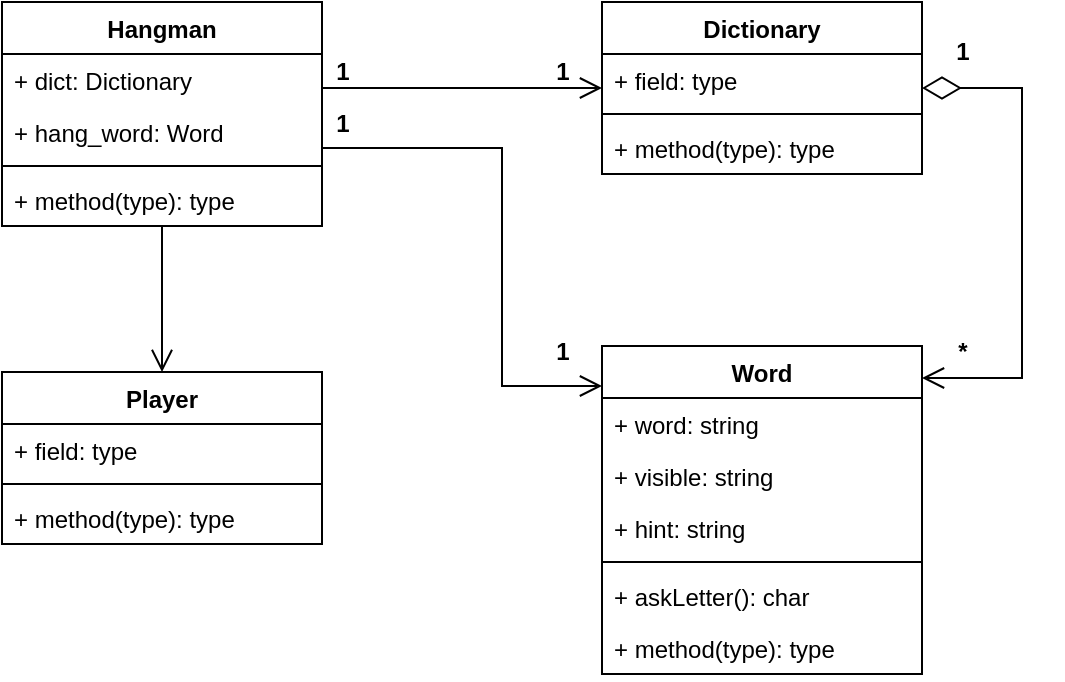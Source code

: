 <mxfile version="24.1.0" type="device">
  <diagram name="Page-1" id="10_Gev7x4xv1tYLD2QLf">
    <mxGraphModel dx="600" dy="360" grid="1" gridSize="10" guides="1" tooltips="1" connect="1" arrows="1" fold="1" page="1" pageScale="1" pageWidth="850" pageHeight="1100" math="0" shadow="0">
      <root>
        <mxCell id="0" />
        <mxCell id="1" parent="0" />
        <mxCell id="F6tMDmB11z7KpqI9aOrf-5" value="Word" style="swimlane;fontStyle=1;align=center;verticalAlign=top;childLayout=stackLayout;horizontal=1;startSize=26;horizontalStack=0;resizeParent=1;resizeParentMax=0;resizeLast=0;collapsible=1;marginBottom=0;whiteSpace=wrap;html=1;" vertex="1" parent="1">
          <mxGeometry x="610" y="310" width="160" height="164" as="geometry">
            <mxRectangle x="290" y="60" width="100" height="30" as="alternateBounds" />
          </mxGeometry>
        </mxCell>
        <mxCell id="F6tMDmB11z7KpqI9aOrf-27" value="+ word: string" style="text;strokeColor=none;fillColor=none;align=left;verticalAlign=top;spacingLeft=4;spacingRight=4;overflow=hidden;rotatable=0;points=[[0,0.5],[1,0.5]];portConstraint=eastwest;whiteSpace=wrap;html=1;" vertex="1" parent="F6tMDmB11z7KpqI9aOrf-5">
          <mxGeometry y="26" width="160" height="26" as="geometry" />
        </mxCell>
        <mxCell id="F6tMDmB11z7KpqI9aOrf-63" value="+ visible: string" style="text;strokeColor=none;fillColor=none;align=left;verticalAlign=top;spacingLeft=4;spacingRight=4;overflow=hidden;rotatable=0;points=[[0,0.5],[1,0.5]];portConstraint=eastwest;whiteSpace=wrap;html=1;" vertex="1" parent="F6tMDmB11z7KpqI9aOrf-5">
          <mxGeometry y="52" width="160" height="26" as="geometry" />
        </mxCell>
        <mxCell id="F6tMDmB11z7KpqI9aOrf-62" value="+ hint: string" style="text;strokeColor=none;fillColor=none;align=left;verticalAlign=top;spacingLeft=4;spacingRight=4;overflow=hidden;rotatable=0;points=[[0,0.5],[1,0.5]];portConstraint=eastwest;whiteSpace=wrap;html=1;" vertex="1" parent="F6tMDmB11z7KpqI9aOrf-5">
          <mxGeometry y="78" width="160" height="26" as="geometry" />
        </mxCell>
        <mxCell id="F6tMDmB11z7KpqI9aOrf-7" value="" style="line;strokeWidth=1;fillColor=none;align=left;verticalAlign=middle;spacingTop=-1;spacingLeft=3;spacingRight=3;rotatable=0;labelPosition=right;points=[];portConstraint=eastwest;strokeColor=inherit;" vertex="1" parent="F6tMDmB11z7KpqI9aOrf-5">
          <mxGeometry y="104" width="160" height="8" as="geometry" />
        </mxCell>
        <mxCell id="F6tMDmB11z7KpqI9aOrf-8" value="+ askLetter(): char" style="text;strokeColor=none;fillColor=none;align=left;verticalAlign=top;spacingLeft=4;spacingRight=4;overflow=hidden;rotatable=0;points=[[0,0.5],[1,0.5]];portConstraint=eastwest;whiteSpace=wrap;html=1;" vertex="1" parent="F6tMDmB11z7KpqI9aOrf-5">
          <mxGeometry y="112" width="160" height="26" as="geometry" />
        </mxCell>
        <mxCell id="F6tMDmB11z7KpqI9aOrf-29" value="+ method(type): type" style="text;strokeColor=none;fillColor=none;align=left;verticalAlign=top;spacingLeft=4;spacingRight=4;overflow=hidden;rotatable=0;points=[[0,0.5],[1,0.5]];portConstraint=eastwest;whiteSpace=wrap;html=1;" vertex="1" parent="F6tMDmB11z7KpqI9aOrf-5">
          <mxGeometry y="138" width="160" height="26" as="geometry" />
        </mxCell>
        <mxCell id="F6tMDmB11z7KpqI9aOrf-45" style="edgeStyle=orthogonalEdgeStyle;rounded=0;orthogonalLoop=1;jettySize=auto;html=1;endArrow=open;endFill=0;endSize=9;" edge="1" parent="1" source="F6tMDmB11z7KpqI9aOrf-37" target="F6tMDmB11z7KpqI9aOrf-41">
          <mxGeometry relative="1" as="geometry">
            <Array as="points">
              <mxPoint x="510" y="181" />
              <mxPoint x="510" y="181" />
            </Array>
          </mxGeometry>
        </mxCell>
        <mxCell id="F6tMDmB11z7KpqI9aOrf-37" value="Hangman" style="swimlane;fontStyle=1;align=center;verticalAlign=top;childLayout=stackLayout;horizontal=1;startSize=26;horizontalStack=0;resizeParent=1;resizeParentMax=0;resizeLast=0;collapsible=1;marginBottom=0;whiteSpace=wrap;html=1;" vertex="1" parent="1">
          <mxGeometry x="310" y="138" width="160" height="112" as="geometry" />
        </mxCell>
        <mxCell id="F6tMDmB11z7KpqI9aOrf-38" value="+ dict: Dictionary" style="text;strokeColor=none;fillColor=none;align=left;verticalAlign=top;spacingLeft=4;spacingRight=4;overflow=hidden;rotatable=0;points=[[0,0.5],[1,0.5]];portConstraint=eastwest;whiteSpace=wrap;html=1;" vertex="1" parent="F6tMDmB11z7KpqI9aOrf-37">
          <mxGeometry y="26" width="160" height="26" as="geometry" />
        </mxCell>
        <mxCell id="F6tMDmB11z7KpqI9aOrf-61" value="+ hang_word: Word" style="text;strokeColor=none;fillColor=none;align=left;verticalAlign=top;spacingLeft=4;spacingRight=4;overflow=hidden;rotatable=0;points=[[0,0.5],[1,0.5]];portConstraint=eastwest;whiteSpace=wrap;html=1;" vertex="1" parent="F6tMDmB11z7KpqI9aOrf-37">
          <mxGeometry y="52" width="160" height="26" as="geometry" />
        </mxCell>
        <mxCell id="F6tMDmB11z7KpqI9aOrf-39" value="" style="line;strokeWidth=1;fillColor=none;align=left;verticalAlign=middle;spacingTop=-1;spacingLeft=3;spacingRight=3;rotatable=0;labelPosition=right;points=[];portConstraint=eastwest;strokeColor=inherit;" vertex="1" parent="F6tMDmB11z7KpqI9aOrf-37">
          <mxGeometry y="78" width="160" height="8" as="geometry" />
        </mxCell>
        <mxCell id="F6tMDmB11z7KpqI9aOrf-40" value="+ method(type): type" style="text;strokeColor=none;fillColor=none;align=left;verticalAlign=top;spacingLeft=4;spacingRight=4;overflow=hidden;rotatable=0;points=[[0,0.5],[1,0.5]];portConstraint=eastwest;whiteSpace=wrap;html=1;" vertex="1" parent="F6tMDmB11z7KpqI9aOrf-37">
          <mxGeometry y="86" width="160" height="26" as="geometry" />
        </mxCell>
        <mxCell id="F6tMDmB11z7KpqI9aOrf-46" style="edgeStyle=orthogonalEdgeStyle;rounded=0;orthogonalLoop=1;jettySize=auto;html=1;endArrow=open;endFill=0;startArrow=diamondThin;startFill=0;startSize=17;endSize=9;" edge="1" parent="1" source="F6tMDmB11z7KpqI9aOrf-41" target="F6tMDmB11z7KpqI9aOrf-5">
          <mxGeometry relative="1" as="geometry">
            <mxPoint x="790" y="179.999" as="sourcePoint" />
            <mxPoint x="700" y="300" as="targetPoint" />
            <Array as="points">
              <mxPoint x="820" y="181" />
              <mxPoint x="820" y="326" />
            </Array>
          </mxGeometry>
        </mxCell>
        <mxCell id="F6tMDmB11z7KpqI9aOrf-41" value="Dictionary" style="swimlane;fontStyle=1;align=center;verticalAlign=top;childLayout=stackLayout;horizontal=1;startSize=26;horizontalStack=0;resizeParent=1;resizeParentMax=0;resizeLast=0;collapsible=1;marginBottom=0;whiteSpace=wrap;html=1;" vertex="1" parent="1">
          <mxGeometry x="610" y="138" width="160" height="86" as="geometry" />
        </mxCell>
        <mxCell id="F6tMDmB11z7KpqI9aOrf-42" value="+ field: type" style="text;strokeColor=none;fillColor=none;align=left;verticalAlign=top;spacingLeft=4;spacingRight=4;overflow=hidden;rotatable=0;points=[[0,0.5],[1,0.5]];portConstraint=eastwest;whiteSpace=wrap;html=1;" vertex="1" parent="F6tMDmB11z7KpqI9aOrf-41">
          <mxGeometry y="26" width="160" height="26" as="geometry" />
        </mxCell>
        <mxCell id="F6tMDmB11z7KpqI9aOrf-43" value="" style="line;strokeWidth=1;fillColor=none;align=left;verticalAlign=middle;spacingTop=-1;spacingLeft=3;spacingRight=3;rotatable=0;labelPosition=right;points=[];portConstraint=eastwest;strokeColor=inherit;" vertex="1" parent="F6tMDmB11z7KpqI9aOrf-41">
          <mxGeometry y="52" width="160" height="8" as="geometry" />
        </mxCell>
        <mxCell id="F6tMDmB11z7KpqI9aOrf-44" value="+ method(type): type" style="text;strokeColor=none;fillColor=none;align=left;verticalAlign=top;spacingLeft=4;spacingRight=4;overflow=hidden;rotatable=0;points=[[0,0.5],[1,0.5]];portConstraint=eastwest;whiteSpace=wrap;html=1;" vertex="1" parent="F6tMDmB11z7KpqI9aOrf-41">
          <mxGeometry y="60" width="160" height="26" as="geometry" />
        </mxCell>
        <mxCell id="F6tMDmB11z7KpqI9aOrf-47" value="1" style="text;align=center;fontStyle=1;verticalAlign=middle;spacingLeft=3;spacingRight=3;strokeColor=none;rotatable=0;points=[[0,0.5],[1,0.5]];portConstraint=eastwest;html=1;" vertex="1" parent="1">
          <mxGeometry x="780" y="150" width="20" height="26" as="geometry" />
        </mxCell>
        <mxCell id="F6tMDmB11z7KpqI9aOrf-48" value="*" style="text;align=center;fontStyle=1;verticalAlign=middle;spacingLeft=3;spacingRight=3;strokeColor=none;rotatable=0;points=[[0,0.5],[1,0.5]];portConstraint=eastwest;html=1;" vertex="1" parent="1">
          <mxGeometry x="780" y="300" width="20" height="26" as="geometry" />
        </mxCell>
        <mxCell id="F6tMDmB11z7KpqI9aOrf-49" value="1" style="text;align=center;fontStyle=1;verticalAlign=middle;spacingLeft=3;spacingRight=3;strokeColor=none;rotatable=0;points=[[0,0.5],[1,0.5]];portConstraint=eastwest;html=1;" vertex="1" parent="1">
          <mxGeometry x="470" y="160" width="20" height="26" as="geometry" />
        </mxCell>
        <mxCell id="F6tMDmB11z7KpqI9aOrf-50" value="1" style="text;align=center;fontStyle=1;verticalAlign=middle;spacingLeft=3;spacingRight=3;strokeColor=none;rotatable=0;points=[[0,0.5],[1,0.5]];portConstraint=eastwest;html=1;" vertex="1" parent="1">
          <mxGeometry x="580" y="160" width="20" height="26" as="geometry" />
        </mxCell>
        <mxCell id="F6tMDmB11z7KpqI9aOrf-51" style="edgeStyle=orthogonalEdgeStyle;rounded=0;orthogonalLoop=1;jettySize=auto;html=1;endArrow=open;endFill=0;endSize=9;" edge="1" parent="1" source="F6tMDmB11z7KpqI9aOrf-37" target="F6tMDmB11z7KpqI9aOrf-5">
          <mxGeometry relative="1" as="geometry">
            <Array as="points">
              <mxPoint x="560" y="211" />
              <mxPoint x="560" y="330" />
            </Array>
          </mxGeometry>
        </mxCell>
        <mxCell id="F6tMDmB11z7KpqI9aOrf-52" value="1" style="text;align=center;fontStyle=1;verticalAlign=middle;spacingLeft=3;spacingRight=3;strokeColor=none;rotatable=0;points=[[0,0.5],[1,0.5]];portConstraint=eastwest;html=1;" vertex="1" parent="1">
          <mxGeometry x="470" y="186" width="20" height="26" as="geometry" />
        </mxCell>
        <mxCell id="F6tMDmB11z7KpqI9aOrf-53" value="1" style="text;align=center;fontStyle=1;verticalAlign=middle;spacingLeft=3;spacingRight=3;strokeColor=none;rotatable=0;points=[[0,0.5],[1,0.5]];portConstraint=eastwest;html=1;" vertex="1" parent="1">
          <mxGeometry x="580" y="300" width="20" height="26" as="geometry" />
        </mxCell>
        <mxCell id="F6tMDmB11z7KpqI9aOrf-54" value="Player" style="swimlane;fontStyle=1;align=center;verticalAlign=top;childLayout=stackLayout;horizontal=1;startSize=26;horizontalStack=0;resizeParent=1;resizeParentMax=0;resizeLast=0;collapsible=1;marginBottom=0;whiteSpace=wrap;html=1;" vertex="1" parent="1">
          <mxGeometry x="310" y="323" width="160" height="86" as="geometry" />
        </mxCell>
        <mxCell id="F6tMDmB11z7KpqI9aOrf-55" value="+ field: type" style="text;strokeColor=none;fillColor=none;align=left;verticalAlign=top;spacingLeft=4;spacingRight=4;overflow=hidden;rotatable=0;points=[[0,0.5],[1,0.5]];portConstraint=eastwest;whiteSpace=wrap;html=1;" vertex="1" parent="F6tMDmB11z7KpqI9aOrf-54">
          <mxGeometry y="26" width="160" height="26" as="geometry" />
        </mxCell>
        <mxCell id="F6tMDmB11z7KpqI9aOrf-56" value="" style="line;strokeWidth=1;fillColor=none;align=left;verticalAlign=middle;spacingTop=-1;spacingLeft=3;spacingRight=3;rotatable=0;labelPosition=right;points=[];portConstraint=eastwest;strokeColor=inherit;" vertex="1" parent="F6tMDmB11z7KpqI9aOrf-54">
          <mxGeometry y="52" width="160" height="8" as="geometry" />
        </mxCell>
        <mxCell id="F6tMDmB11z7KpqI9aOrf-57" value="+ method(type): type" style="text;strokeColor=none;fillColor=none;align=left;verticalAlign=top;spacingLeft=4;spacingRight=4;overflow=hidden;rotatable=0;points=[[0,0.5],[1,0.5]];portConstraint=eastwest;whiteSpace=wrap;html=1;" vertex="1" parent="F6tMDmB11z7KpqI9aOrf-54">
          <mxGeometry y="60" width="160" height="26" as="geometry" />
        </mxCell>
        <mxCell id="F6tMDmB11z7KpqI9aOrf-58" style="edgeStyle=orthogonalEdgeStyle;rounded=0;orthogonalLoop=1;jettySize=auto;html=1;endArrow=open;endFill=0;endSize=9;" edge="1" parent="1" source="F6tMDmB11z7KpqI9aOrf-37" target="F6tMDmB11z7KpqI9aOrf-54">
          <mxGeometry relative="1" as="geometry">
            <Array as="points" />
          </mxGeometry>
        </mxCell>
      </root>
    </mxGraphModel>
  </diagram>
</mxfile>
